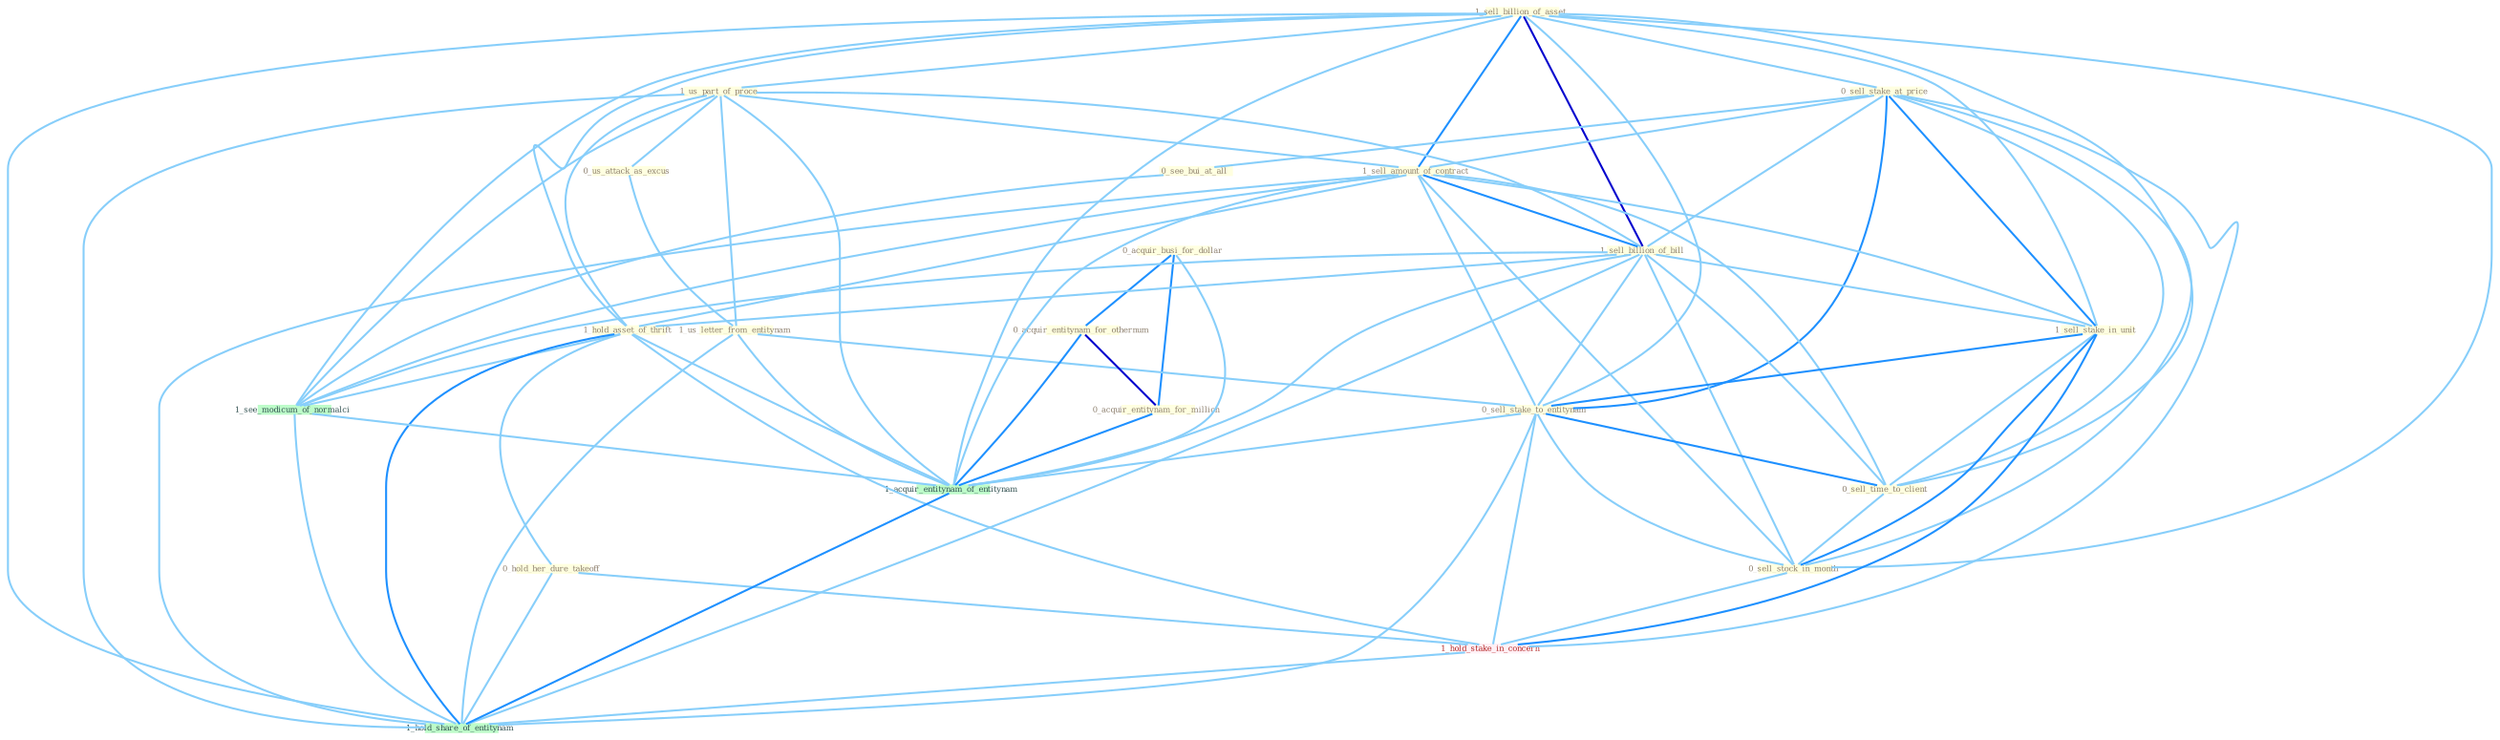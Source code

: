 Graph G{ 
    node
    [shape=polygon,style=filled,width=.5,height=.06,color="#BDFCC9",fixedsize=true,fontsize=4,
    fontcolor="#2f4f4f"];
    {node
    [color="#ffffe0", fontcolor="#8b7d6b"] "1_sell_billion_of_asset " "0_sell_stake_at_price " "1_us_part_of_proce " "0_acquir_busi_for_dollar " "0_us_attack_as_excus " "1_us_letter_from_entitynam " "1_sell_amount_of_contract " "1_sell_billion_of_bill " "1_sell_stake_in_unit " "0_see_bui_at_all " "1_hold_asset_of_thrift " "0_sell_stake_to_entitynam " "0_acquir_entitynam_for_othernum " "0_sell_time_to_client " "0_acquir_entitynam_for_million " "0_hold_her_dure_takeoff " "0_sell_stock_in_month "}
{node [color="#fff0f5", fontcolor="#b22222"] "1_hold_stake_in_concern "}
edge [color="#B0E2FF"];

	"1_sell_billion_of_asset " -- "0_sell_stake_at_price " [w="1", color="#87cefa" ];
	"1_sell_billion_of_asset " -- "1_us_part_of_proce " [w="1", color="#87cefa" ];
	"1_sell_billion_of_asset " -- "1_sell_amount_of_contract " [w="2", color="#1e90ff" , len=0.8];
	"1_sell_billion_of_asset " -- "1_sell_billion_of_bill " [w="3", color="#0000cd" , len=0.6];
	"1_sell_billion_of_asset " -- "1_sell_stake_in_unit " [w="1", color="#87cefa" ];
	"1_sell_billion_of_asset " -- "1_hold_asset_of_thrift " [w="1", color="#87cefa" ];
	"1_sell_billion_of_asset " -- "0_sell_stake_to_entitynam " [w="1", color="#87cefa" ];
	"1_sell_billion_of_asset " -- "0_sell_time_to_client " [w="1", color="#87cefa" ];
	"1_sell_billion_of_asset " -- "0_sell_stock_in_month " [w="1", color="#87cefa" ];
	"1_sell_billion_of_asset " -- "1_see_modicum_of_normalci " [w="1", color="#87cefa" ];
	"1_sell_billion_of_asset " -- "1_acquir_entitynam_of_entitynam " [w="1", color="#87cefa" ];
	"1_sell_billion_of_asset " -- "1_hold_share_of_entitynam " [w="1", color="#87cefa" ];
	"0_sell_stake_at_price " -- "1_sell_amount_of_contract " [w="1", color="#87cefa" ];
	"0_sell_stake_at_price " -- "1_sell_billion_of_bill " [w="1", color="#87cefa" ];
	"0_sell_stake_at_price " -- "1_sell_stake_in_unit " [w="2", color="#1e90ff" , len=0.8];
	"0_sell_stake_at_price " -- "0_see_bui_at_all " [w="1", color="#87cefa" ];
	"0_sell_stake_at_price " -- "0_sell_stake_to_entitynam " [w="2", color="#1e90ff" , len=0.8];
	"0_sell_stake_at_price " -- "0_sell_time_to_client " [w="1", color="#87cefa" ];
	"0_sell_stake_at_price " -- "0_sell_stock_in_month " [w="1", color="#87cefa" ];
	"0_sell_stake_at_price " -- "1_hold_stake_in_concern " [w="1", color="#87cefa" ];
	"1_us_part_of_proce " -- "0_us_attack_as_excus " [w="1", color="#87cefa" ];
	"1_us_part_of_proce " -- "1_us_letter_from_entitynam " [w="1", color="#87cefa" ];
	"1_us_part_of_proce " -- "1_sell_amount_of_contract " [w="1", color="#87cefa" ];
	"1_us_part_of_proce " -- "1_sell_billion_of_bill " [w="1", color="#87cefa" ];
	"1_us_part_of_proce " -- "1_hold_asset_of_thrift " [w="1", color="#87cefa" ];
	"1_us_part_of_proce " -- "1_see_modicum_of_normalci " [w="1", color="#87cefa" ];
	"1_us_part_of_proce " -- "1_acquir_entitynam_of_entitynam " [w="1", color="#87cefa" ];
	"1_us_part_of_proce " -- "1_hold_share_of_entitynam " [w="1", color="#87cefa" ];
	"0_acquir_busi_for_dollar " -- "0_acquir_entitynam_for_othernum " [w="2", color="#1e90ff" , len=0.8];
	"0_acquir_busi_for_dollar " -- "0_acquir_entitynam_for_million " [w="2", color="#1e90ff" , len=0.8];
	"0_acquir_busi_for_dollar " -- "1_acquir_entitynam_of_entitynam " [w="1", color="#87cefa" ];
	"0_us_attack_as_excus " -- "1_us_letter_from_entitynam " [w="1", color="#87cefa" ];
	"1_us_letter_from_entitynam " -- "0_sell_stake_to_entitynam " [w="1", color="#87cefa" ];
	"1_us_letter_from_entitynam " -- "1_acquir_entitynam_of_entitynam " [w="1", color="#87cefa" ];
	"1_us_letter_from_entitynam " -- "1_hold_share_of_entitynam " [w="1", color="#87cefa" ];
	"1_sell_amount_of_contract " -- "1_sell_billion_of_bill " [w="2", color="#1e90ff" , len=0.8];
	"1_sell_amount_of_contract " -- "1_sell_stake_in_unit " [w="1", color="#87cefa" ];
	"1_sell_amount_of_contract " -- "1_hold_asset_of_thrift " [w="1", color="#87cefa" ];
	"1_sell_amount_of_contract " -- "0_sell_stake_to_entitynam " [w="1", color="#87cefa" ];
	"1_sell_amount_of_contract " -- "0_sell_time_to_client " [w="1", color="#87cefa" ];
	"1_sell_amount_of_contract " -- "0_sell_stock_in_month " [w="1", color="#87cefa" ];
	"1_sell_amount_of_contract " -- "1_see_modicum_of_normalci " [w="1", color="#87cefa" ];
	"1_sell_amount_of_contract " -- "1_acquir_entitynam_of_entitynam " [w="1", color="#87cefa" ];
	"1_sell_amount_of_contract " -- "1_hold_share_of_entitynam " [w="1", color="#87cefa" ];
	"1_sell_billion_of_bill " -- "1_sell_stake_in_unit " [w="1", color="#87cefa" ];
	"1_sell_billion_of_bill " -- "1_hold_asset_of_thrift " [w="1", color="#87cefa" ];
	"1_sell_billion_of_bill " -- "0_sell_stake_to_entitynam " [w="1", color="#87cefa" ];
	"1_sell_billion_of_bill " -- "0_sell_time_to_client " [w="1", color="#87cefa" ];
	"1_sell_billion_of_bill " -- "0_sell_stock_in_month " [w="1", color="#87cefa" ];
	"1_sell_billion_of_bill " -- "1_see_modicum_of_normalci " [w="1", color="#87cefa" ];
	"1_sell_billion_of_bill " -- "1_acquir_entitynam_of_entitynam " [w="1", color="#87cefa" ];
	"1_sell_billion_of_bill " -- "1_hold_share_of_entitynam " [w="1", color="#87cefa" ];
	"1_sell_stake_in_unit " -- "0_sell_stake_to_entitynam " [w="2", color="#1e90ff" , len=0.8];
	"1_sell_stake_in_unit " -- "0_sell_time_to_client " [w="1", color="#87cefa" ];
	"1_sell_stake_in_unit " -- "0_sell_stock_in_month " [w="2", color="#1e90ff" , len=0.8];
	"1_sell_stake_in_unit " -- "1_hold_stake_in_concern " [w="2", color="#1e90ff" , len=0.8];
	"0_see_bui_at_all " -- "1_see_modicum_of_normalci " [w="1", color="#87cefa" ];
	"1_hold_asset_of_thrift " -- "0_hold_her_dure_takeoff " [w="1", color="#87cefa" ];
	"1_hold_asset_of_thrift " -- "1_hold_stake_in_concern " [w="1", color="#87cefa" ];
	"1_hold_asset_of_thrift " -- "1_see_modicum_of_normalci " [w="1", color="#87cefa" ];
	"1_hold_asset_of_thrift " -- "1_acquir_entitynam_of_entitynam " [w="1", color="#87cefa" ];
	"1_hold_asset_of_thrift " -- "1_hold_share_of_entitynam " [w="2", color="#1e90ff" , len=0.8];
	"0_sell_stake_to_entitynam " -- "0_sell_time_to_client " [w="2", color="#1e90ff" , len=0.8];
	"0_sell_stake_to_entitynam " -- "0_sell_stock_in_month " [w="1", color="#87cefa" ];
	"0_sell_stake_to_entitynam " -- "1_hold_stake_in_concern " [w="1", color="#87cefa" ];
	"0_sell_stake_to_entitynam " -- "1_acquir_entitynam_of_entitynam " [w="1", color="#87cefa" ];
	"0_sell_stake_to_entitynam " -- "1_hold_share_of_entitynam " [w="1", color="#87cefa" ];
	"0_acquir_entitynam_for_othernum " -- "0_acquir_entitynam_for_million " [w="3", color="#0000cd" , len=0.6];
	"0_acquir_entitynam_for_othernum " -- "1_acquir_entitynam_of_entitynam " [w="2", color="#1e90ff" , len=0.8];
	"0_sell_time_to_client " -- "0_sell_stock_in_month " [w="1", color="#87cefa" ];
	"0_acquir_entitynam_for_million " -- "1_acquir_entitynam_of_entitynam " [w="2", color="#1e90ff" , len=0.8];
	"0_hold_her_dure_takeoff " -- "1_hold_stake_in_concern " [w="1", color="#87cefa" ];
	"0_hold_her_dure_takeoff " -- "1_hold_share_of_entitynam " [w="1", color="#87cefa" ];
	"0_sell_stock_in_month " -- "1_hold_stake_in_concern " [w="1", color="#87cefa" ];
	"1_hold_stake_in_concern " -- "1_hold_share_of_entitynam " [w="1", color="#87cefa" ];
	"1_see_modicum_of_normalci " -- "1_acquir_entitynam_of_entitynam " [w="1", color="#87cefa" ];
	"1_see_modicum_of_normalci " -- "1_hold_share_of_entitynam " [w="1", color="#87cefa" ];
	"1_acquir_entitynam_of_entitynam " -- "1_hold_share_of_entitynam " [w="2", color="#1e90ff" , len=0.8];
}